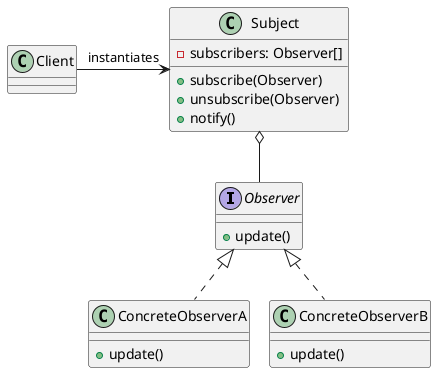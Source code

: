 @startuml
skinparam nodesep 20
skinparam ranksep 50
skinparam class {
  BackgroundColor<<interface>> #ffccff
  BackgroundColor<<abstract>> #ccccff
}

together {
    interface Observer {
      {method} + update()
    }

    class ConcreteObserverA implements Observer {
        {method} + update()
    }

    class ConcreteObserverB implements Observer {
        {method} + update()
    }
}

class Subject {
    {field} - subscribers: Observer[]
    {method} + subscribe(Observer)
    {method} + unsubscribe(Observer)
    {method} + notify()
}


Client -r-> Subject : instantiates
Subject o-- Observer
@enduml